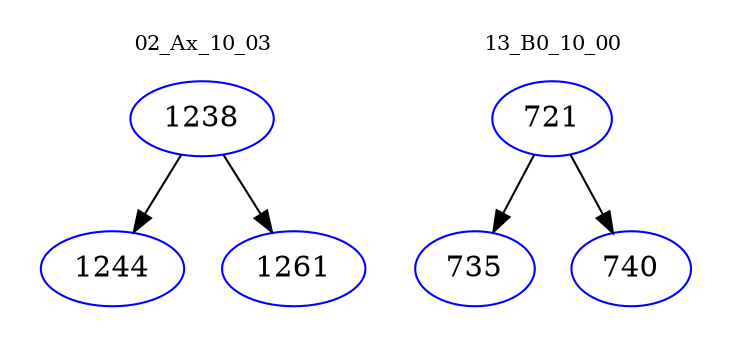 digraph{
subgraph cluster_0 {
color = white
label = "02_Ax_10_03";
fontsize=10;
T0_1238 [label="1238", color="blue"]
T0_1238 -> T0_1244 [color="black"]
T0_1244 [label="1244", color="blue"]
T0_1238 -> T0_1261 [color="black"]
T0_1261 [label="1261", color="blue"]
}
subgraph cluster_1 {
color = white
label = "13_B0_10_00";
fontsize=10;
T1_721 [label="721", color="blue"]
T1_721 -> T1_735 [color="black"]
T1_735 [label="735", color="blue"]
T1_721 -> T1_740 [color="black"]
T1_740 [label="740", color="blue"]
}
}
